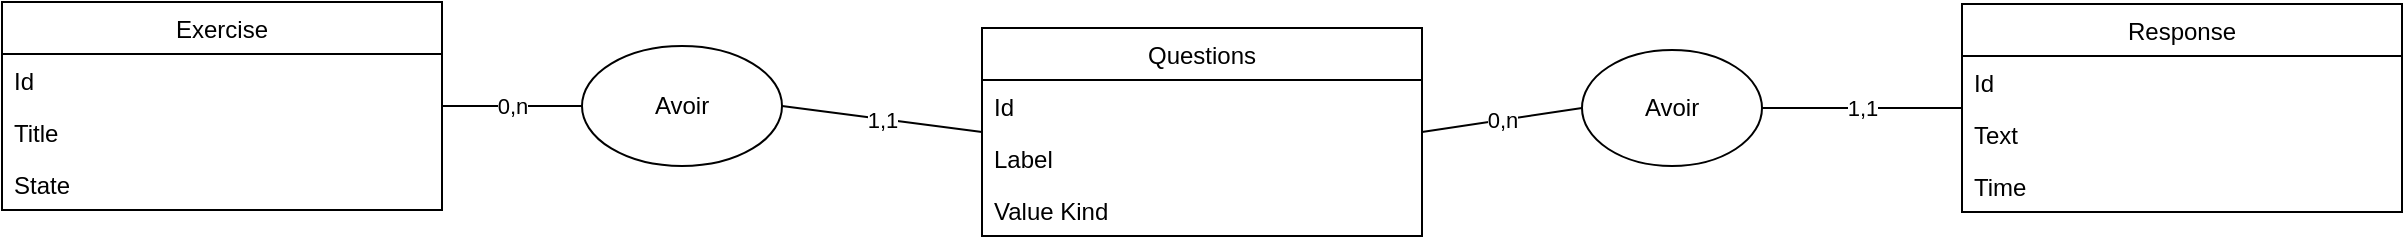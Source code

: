 <mxfile version="13.6.5" type="device"><diagram id="fptP2WjzrSnKPsQDJ7H8" name="Page-1"><mxGraphModel dx="1822" dy="762" grid="1" gridSize="10" guides="1" tooltips="1" connect="1" arrows="1" fold="1" page="0" pageScale="1" pageWidth="827" pageHeight="1169" math="0" shadow="0"><root><mxCell id="0"/><mxCell id="1" parent="0"/><mxCell id="SSYdVqRdELU393KFkyGx-71" value="Avoir" style="ellipse;whiteSpace=wrap;html=1;" vertex="1" parent="1"><mxGeometry x="60" y="289" width="100" height="60" as="geometry"/></mxCell><mxCell id="SSYdVqRdELU393KFkyGx-61" value="Questions" style="swimlane;fontStyle=0;childLayout=stackLayout;horizontal=1;startSize=26;fillColor=none;horizontalStack=0;resizeParent=1;resizeParentMax=0;resizeLast=0;collapsible=1;marginBottom=0;" vertex="1" parent="1"><mxGeometry x="260" y="280" width="220" height="104" as="geometry"/></mxCell><mxCell id="SSYdVqRdELU393KFkyGx-62" value="Id" style="text;strokeColor=none;fillColor=none;align=left;verticalAlign=top;spacingLeft=4;spacingRight=4;overflow=hidden;rotatable=0;points=[[0,0.5],[1,0.5]];portConstraint=eastwest;" vertex="1" parent="SSYdVqRdELU393KFkyGx-61"><mxGeometry y="26" width="220" height="26" as="geometry"/></mxCell><mxCell id="SSYdVqRdELU393KFkyGx-80" value="Label" style="text;strokeColor=none;fillColor=none;align=left;verticalAlign=top;spacingLeft=4;spacingRight=4;overflow=hidden;rotatable=0;points=[[0,0.5],[1,0.5]];portConstraint=eastwest;" vertex="1" parent="SSYdVqRdELU393KFkyGx-61"><mxGeometry y="52" width="220" height="26" as="geometry"/></mxCell><mxCell id="SSYdVqRdELU393KFkyGx-84" value="Value Kind" style="text;strokeColor=none;fillColor=none;align=left;verticalAlign=top;spacingLeft=4;spacingRight=4;overflow=hidden;rotatable=0;points=[[0,0.5],[1,0.5]];portConstraint=eastwest;" vertex="1" parent="SSYdVqRdELU393KFkyGx-61"><mxGeometry y="78" width="220" height="26" as="geometry"/></mxCell><mxCell id="SSYdVqRdELU393KFkyGx-72" value="Avoir" style="ellipse;whiteSpace=wrap;html=1;" vertex="1" parent="1"><mxGeometry x="560" y="291" width="90" height="58" as="geometry"/></mxCell><mxCell id="SSYdVqRdELU393KFkyGx-74" value="0,n" style="endArrow=none;html=1;exitX=0;exitY=0.5;exitDx=0;exitDy=0;entryX=1;entryY=0.5;entryDx=0;entryDy=0;" edge="1" parent="1" source="SSYdVqRdELU393KFkyGx-71" target="SSYdVqRdELU393KFkyGx-57"><mxGeometry width="50" height="50" relative="1" as="geometry"><mxPoint x="190" y="110" as="sourcePoint"/><mxPoint x="240" y="60" as="targetPoint"/></mxGeometry></mxCell><mxCell id="SSYdVqRdELU393KFkyGx-75" value="1,1" style="endArrow=none;html=1;entryX=0;entryY=0.5;entryDx=0;entryDy=0;exitX=1;exitY=0.5;exitDx=0;exitDy=0;" edge="1" parent="1" source="SSYdVqRdELU393KFkyGx-72" target="SSYdVqRdELU393KFkyGx-68"><mxGeometry width="50" height="50" relative="1" as="geometry"><mxPoint x="450" y="240" as="sourcePoint"/><mxPoint x="500" y="190" as="targetPoint"/></mxGeometry></mxCell><mxCell id="SSYdVqRdELU393KFkyGx-76" value="0,n" style="endArrow=none;html=1;entryX=0;entryY=0.5;entryDx=0;entryDy=0;exitX=1;exitY=0.5;exitDx=0;exitDy=0;" edge="1" parent="1" source="SSYdVqRdELU393KFkyGx-61" target="SSYdVqRdELU393KFkyGx-72"><mxGeometry width="50" height="50" relative="1" as="geometry"><mxPoint x="530" y="309" as="sourcePoint"/><mxPoint x="580" y="264.5" as="targetPoint"/></mxGeometry></mxCell><mxCell id="SSYdVqRdELU393KFkyGx-78" value="1,1" style="endArrow=none;html=1;entryX=0;entryY=0.5;entryDx=0;entryDy=0;exitX=1;exitY=0.5;exitDx=0;exitDy=0;" edge="1" parent="1" source="SSYdVqRdELU393KFkyGx-71" target="SSYdVqRdELU393KFkyGx-61"><mxGeometry width="50" height="50" relative="1" as="geometry"><mxPoint x="200" y="120" as="sourcePoint"/><mxPoint x="250" y="70" as="targetPoint"/></mxGeometry></mxCell><mxCell id="SSYdVqRdELU393KFkyGx-68" value="Response" style="swimlane;fontStyle=0;childLayout=stackLayout;horizontal=1;startSize=26;fillColor=none;horizontalStack=0;resizeParent=1;resizeParentMax=0;resizeLast=0;collapsible=1;marginBottom=0;" vertex="1" parent="1"><mxGeometry x="750" y="268" width="220" height="104" as="geometry"/></mxCell><mxCell id="SSYdVqRdELU393KFkyGx-69" value="Id" style="text;strokeColor=none;fillColor=none;align=left;verticalAlign=top;spacingLeft=4;spacingRight=4;overflow=hidden;rotatable=0;points=[[0,0.5],[1,0.5]];portConstraint=eastwest;" vertex="1" parent="SSYdVqRdELU393KFkyGx-68"><mxGeometry y="26" width="220" height="26" as="geometry"/></mxCell><mxCell id="SSYdVqRdELU393KFkyGx-81" value="Text" style="text;strokeColor=none;fillColor=none;align=left;verticalAlign=top;spacingLeft=4;spacingRight=4;overflow=hidden;rotatable=0;points=[[0,0.5],[1,0.5]];portConstraint=eastwest;" vertex="1" parent="SSYdVqRdELU393KFkyGx-68"><mxGeometry y="52" width="220" height="26" as="geometry"/></mxCell><mxCell id="SSYdVqRdELU393KFkyGx-82" value="Time" style="text;strokeColor=none;fillColor=none;align=left;verticalAlign=top;spacingLeft=4;spacingRight=4;overflow=hidden;rotatable=0;points=[[0,0.5],[1,0.5]];portConstraint=eastwest;" vertex="1" parent="SSYdVqRdELU393KFkyGx-68"><mxGeometry y="78" width="220" height="26" as="geometry"/></mxCell><mxCell id="SSYdVqRdELU393KFkyGx-57" value="Exercise" style="swimlane;fontStyle=0;childLayout=stackLayout;horizontal=1;startSize=26;fillColor=none;horizontalStack=0;resizeParent=1;resizeParentMax=0;resizeLast=0;collapsible=1;marginBottom=0;" vertex="1" parent="1"><mxGeometry x="-230" y="267" width="220" height="104" as="geometry"/></mxCell><mxCell id="SSYdVqRdELU393KFkyGx-58" value="Id" style="text;strokeColor=none;fillColor=none;align=left;verticalAlign=top;spacingLeft=4;spacingRight=4;overflow=hidden;rotatable=0;points=[[0,0.5],[1,0.5]];portConstraint=eastwest;" vertex="1" parent="SSYdVqRdELU393KFkyGx-57"><mxGeometry y="26" width="220" height="26" as="geometry"/></mxCell><mxCell id="SSYdVqRdELU393KFkyGx-79" value="Title" style="text;strokeColor=none;fillColor=none;align=left;verticalAlign=top;spacingLeft=4;spacingRight=4;overflow=hidden;rotatable=0;points=[[0,0.5],[1,0.5]];portConstraint=eastwest;" vertex="1" parent="SSYdVqRdELU393KFkyGx-57"><mxGeometry y="52" width="220" height="26" as="geometry"/></mxCell><mxCell id="SSYdVqRdELU393KFkyGx-83" value="State" style="text;strokeColor=none;fillColor=none;align=left;verticalAlign=top;spacingLeft=4;spacingRight=4;overflow=hidden;rotatable=0;points=[[0,0.5],[1,0.5]];portConstraint=eastwest;" vertex="1" parent="SSYdVqRdELU393KFkyGx-57"><mxGeometry y="78" width="220" height="26" as="geometry"/></mxCell></root></mxGraphModel></diagram></mxfile>
